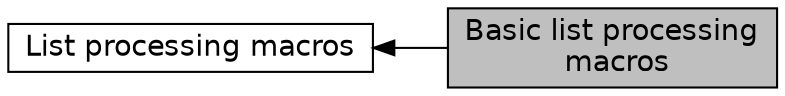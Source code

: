 digraph "Basic list processing macros"
{
  edge [fontname="Helvetica",fontsize="14",labelfontname="Helvetica",labelfontsize="14"];
  node [fontname="Helvetica",fontsize="14",shape=box];
  rankdir=LR;
  Node2 [label="List processing macros",height=0.2,width=0.4,color="black", fillcolor="white", style="filled",URL="$group__list__processing.html",tooltip="We provide here a series of macros that take a list of arguments of arbitrary length and that transfo..."];
  Node1 [label="Basic list processing\l macros",height=0.2,width=0.4,color="black", fillcolor="grey75", style="filled", fontcolor="black",tooltip=" "];
  Node2->Node1 [shape=plaintext, dir="back", style="solid"];
}
